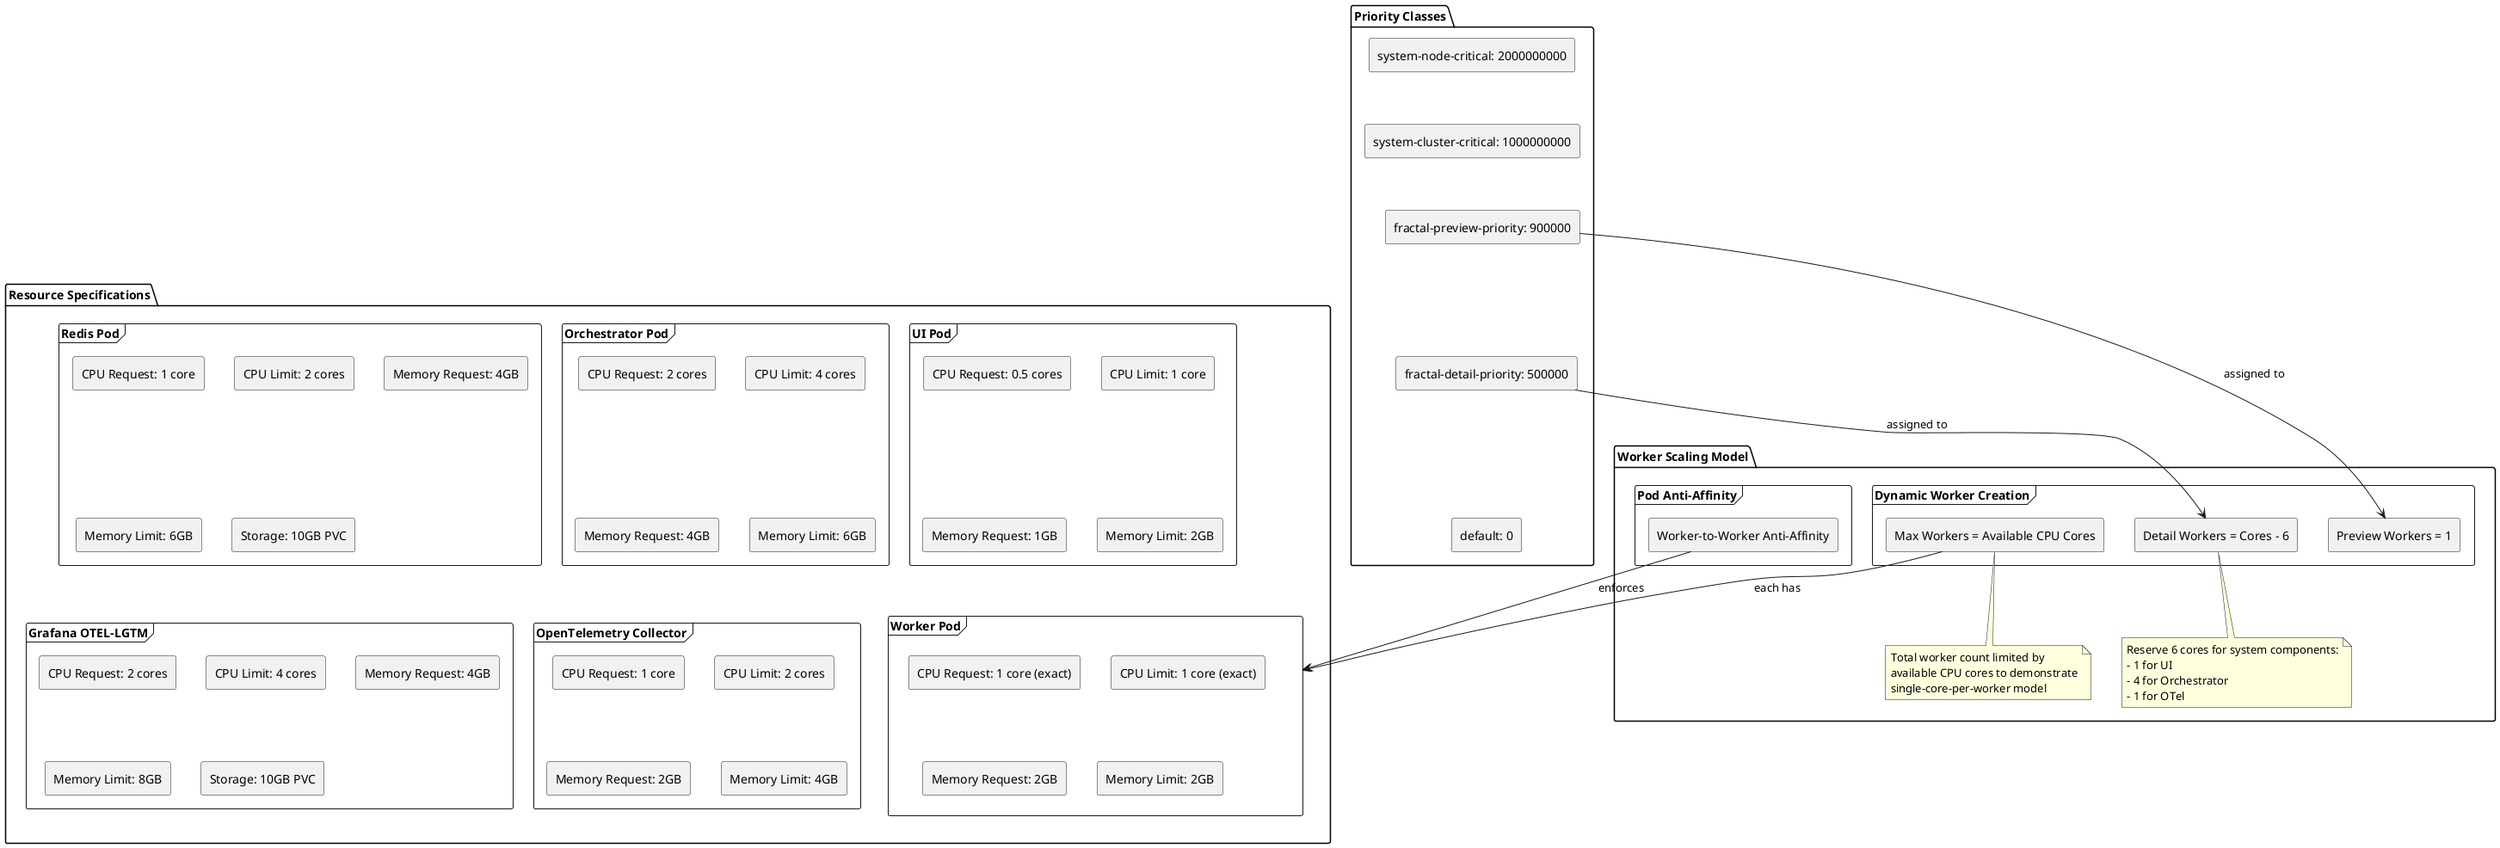 @startuml "Resource Allocation"
' Explicitly set diagram type
skinparam componentStyle rectangle

package "Resource Specifications" {
  frame "UI Pod" as UIPodRes {
    [CPU Request: 0.5 cores] as UICPUReq
    [CPU Limit: 1 core] as UICPULim
    [Memory Request: 1GB] as UIMemReq
    [Memory Limit: 2GB] as UIMemLim
  }
  
  frame "Orchestrator Pod" as OrchPodRes {
    [CPU Request: 2 cores] as OrchCPUReq
    [CPU Limit: 4 cores] as OrchCPULim
    [Memory Request: 4GB] as OrchMemReq
    [Memory Limit: 6GB] as OrchMemLim
  }
  
  frame "Redis Pod" as RedisPodRes {
    [CPU Request: 1 core] as RedisCPUReq
    [CPU Limit: 2 cores] as RedisCPULim
    [Memory Request: 4GB] as RedisMemReq
    [Memory Limit: 6GB] as RedisMemLim
    [Storage: 10GB PVC] as RedisDisk
  }
  
  frame "Worker Pod" as WorkerPodRes {
    [CPU Request: 1 core (exact)] as WorkerCPUReq
    [CPU Limit: 1 core (exact)] as WorkerCPULim
    [Memory Request: 2GB] as WorkerMemReq
    [Memory Limit: 2GB] as WorkerMemLim
  }
  
  frame "OpenTelemetry Collector" as OTelPodRes {
    [CPU Request: 1 core] as OTelCPUReq
    [CPU Limit: 2 cores] as OTelCPULim
    [Memory Request: 2GB] as OTelMemReq
    [Memory Limit: 4GB] as OTelMemLim
  }
  
  frame "Grafana OTEL-LGTM" as GrafanaPodRes {
    [CPU Request: 2 cores] as GrafanaCPUReq
    [CPU Limit: 4 cores] as GrafanaCPULim
    [Memory Request: 4GB] as GrafanaMemReq
    [Memory Limit: 8GB] as GrafanaMemLim
    [Storage: 10GB PVC] as GrafanaDisk
  }
}

package "Priority Classes" {
  [system-node-critical: 2000000000] as SystemCritical
  [system-cluster-critical: 1000000000] as ClusterCritical
  [fractal-preview-priority: 900000] as PreviewPriority
  [fractal-detail-priority: 500000] as DetailPriority
  [default: 0] as DefaultPriority
}

package "Worker Scaling Model" {
  frame "Dynamic Worker Creation" {
    [Max Workers = Available CPU Cores] as MaxWorkers
    [Preview Workers = 1] as PreviewWorkers
    [Detail Workers = Cores - 6] as DetailWorkers
  }
  
  note bottom of MaxWorkers
    Total worker count limited by
    available CPU cores to demonstrate
    single-core-per-worker model
  end note
  
  note bottom of DetailWorkers
    Reserve 6 cores for system components:
    - 1 for UI
    - 4 for Orchestrator
    - 1 for OTel
  end note
  
  frame "Pod Anti-Affinity" {
    [Worker-to-Worker Anti-Affinity] as AntiAffinity
  }
}

' Priority relationships
SystemCritical -[hidden]- ClusterCritical
ClusterCritical -[hidden]- PreviewPriority
PreviewPriority -[hidden]- DetailPriority
DetailPriority -[hidden]- DefaultPriority

PreviewPriority --> PreviewWorkers : assigned to
DetailPriority --> DetailWorkers : assigned to

' Resource constraints
MaxWorkers --> WorkerPodRes : each has
AntiAffinity --> WorkerPodRes : enforces

@enduml